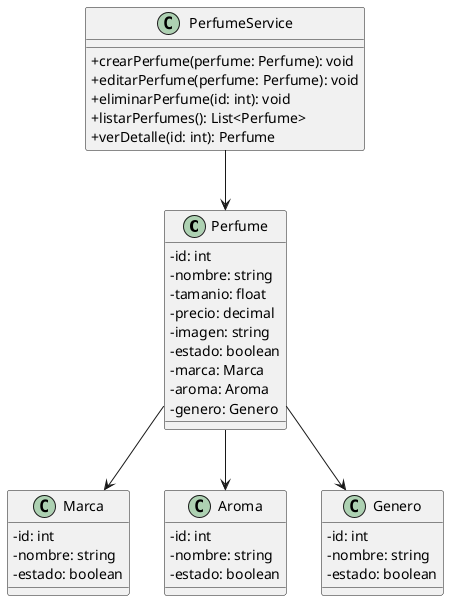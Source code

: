 @startuml Perfume
skinparam classAttributeIconSize 0

class Perfume {
  - id: int
  - nombre: string
  - tamanio: float
  - precio: decimal
  - imagen: string
  - estado: boolean
  - marca: Marca
  - aroma: Aroma
  - genero: Genero
}

class Marca {
  - id: int
  - nombre: string
  - estado: boolean
}

class Aroma {
  - id: int
  - nombre: string
  - estado: boolean
}

class Genero {
  - id: int
  - nombre: string
  - estado: boolean
}

class PerfumeService {
  +crearPerfume(perfume: Perfume): void
  +editarPerfume(perfume: Perfume): void
  +eliminarPerfume(id: int): void
  +listarPerfumes(): List<Perfume>
  +verDetalle(id: int): Perfume
}

Perfume --> Marca
Perfume --> Aroma
Perfume --> Genero
PerfumeService --> Perfume
@enduml
